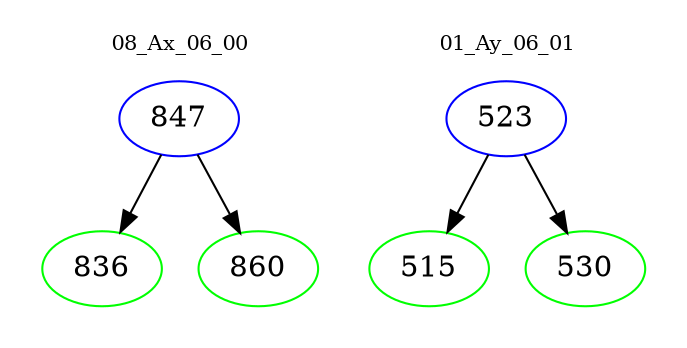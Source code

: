 digraph{
subgraph cluster_0 {
color = white
label = "08_Ax_06_00";
fontsize=10;
T0_847 [label="847", color="blue"]
T0_847 -> T0_836 [color="black"]
T0_836 [label="836", color="green"]
T0_847 -> T0_860 [color="black"]
T0_860 [label="860", color="green"]
}
subgraph cluster_1 {
color = white
label = "01_Ay_06_01";
fontsize=10;
T1_523 [label="523", color="blue"]
T1_523 -> T1_515 [color="black"]
T1_515 [label="515", color="green"]
T1_523 -> T1_530 [color="black"]
T1_530 [label="530", color="green"]
}
}
